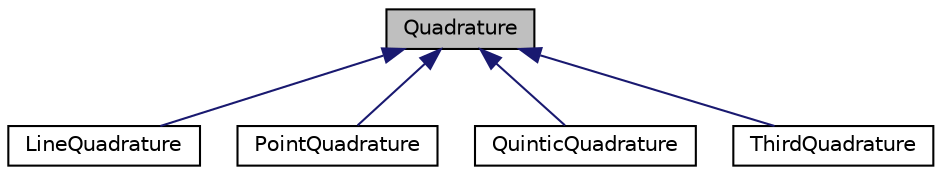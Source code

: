 digraph "Quadrature"
{
  edge [fontname="Helvetica",fontsize="10",labelfontname="Helvetica",labelfontsize="10"];
  node [fontname="Helvetica",fontsize="10",shape=record];
  Node1 [label="Quadrature",height=0.2,width=0.4,color="black", fillcolor="grey75", style="filled", fontcolor="black"];
  Node1 -> Node2 [dir="back",color="midnightblue",fontsize="10",style="solid",fontname="Helvetica"];
  Node2 [label="LineQuadrature",height=0.2,width=0.4,color="black", fillcolor="white", style="filled",URL="$classLineQuadrature.html",tooltip="Quadrature implementation for order = 2 (center of edges) "];
  Node1 -> Node3 [dir="back",color="midnightblue",fontsize="10",style="solid",fontname="Helvetica"];
  Node3 [label="PointQuadrature",height=0.2,width=0.4,color="black", fillcolor="white", style="filled",URL="$classPointQuadrature.html",tooltip="Quadrature implementation for order = 1 (center of gravity) "];
  Node1 -> Node4 [dir="back",color="midnightblue",fontsize="10",style="solid",fontname="Helvetica"];
  Node4 [label="QuinticQuadrature",height=0.2,width=0.4,color="black", fillcolor="white", style="filled",URL="$classQuinticQuadrature.html",tooltip="Quadrature implementation for order = 5. "];
  Node1 -> Node5 [dir="back",color="midnightblue",fontsize="10",style="solid",fontname="Helvetica"];
  Node5 [label="ThirdQuadrature",height=0.2,width=0.4,color="black", fillcolor="white", style="filled",URL="$classThirdQuadrature.html",tooltip="Quadrature implementation for order = 3. "];
}
